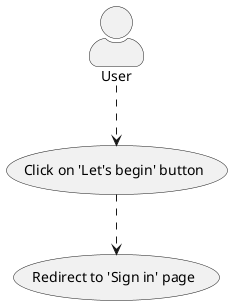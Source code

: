 @startuml use_case

skinparam ActorStyle awesome

actor User

usecase "Click on 'Let's begin' button" as click_button
usecase "Redirect to 'Sign in' page" as sign_in

User ..> click_button
click_button ..> sign_in

@enduml